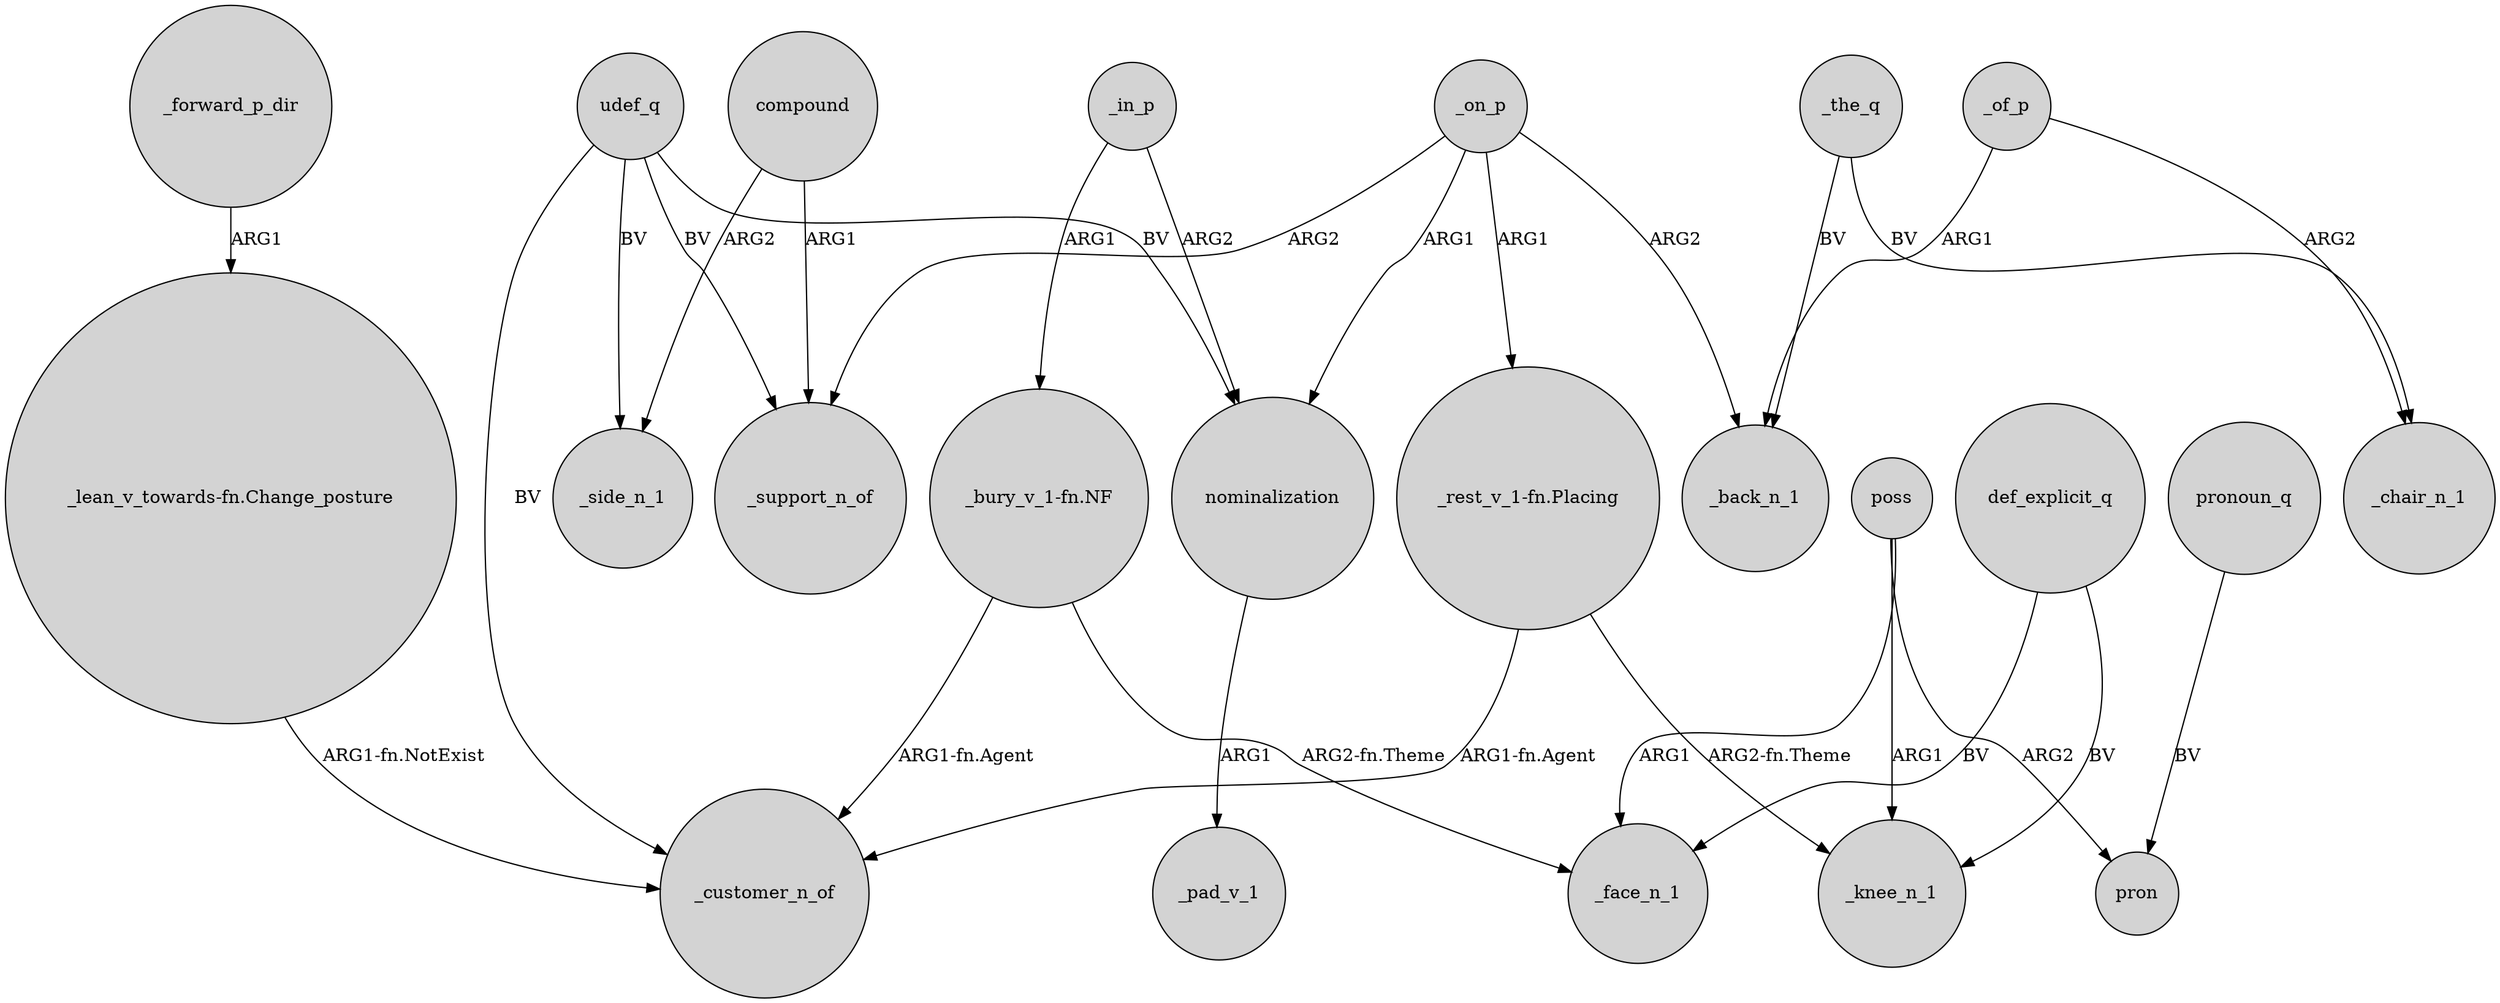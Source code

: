 digraph {
	node [shape=circle style=filled]
	"_rest_v_1-fn.Placing" -> _customer_n_of [label="ARG1-fn.Agent"]
	_on_p -> _back_n_1 [label=ARG2]
	poss -> pron [label=ARG2]
	_on_p -> _support_n_of [label=ARG2]
	def_explicit_q -> _face_n_1 [label=BV]
	_forward_p_dir -> "_lean_v_towards-fn.Change_posture" [label=ARG1]
	_the_q -> _back_n_1 [label=BV]
	compound -> _support_n_of [label=ARG1]
	compound -> _side_n_1 [label=ARG2]
	poss -> _face_n_1 [label=ARG1]
	_on_p -> nominalization [label=ARG1]
	nominalization -> _pad_v_1 [label=ARG1]
	udef_q -> _side_n_1 [label=BV]
	_in_p -> "_bury_v_1-fn.NF" [label=ARG1]
	"_lean_v_towards-fn.Change_posture" -> _customer_n_of [label="ARG1-fn.NotExist"]
	"_bury_v_1-fn.NF" -> _customer_n_of [label="ARG1-fn.Agent"]
	_of_p -> _back_n_1 [label=ARG1]
	pronoun_q -> pron [label=BV]
	"_rest_v_1-fn.Placing" -> _knee_n_1 [label="ARG2-fn.Theme"]
	udef_q -> _customer_n_of [label=BV]
	udef_q -> nominalization [label=BV]
	def_explicit_q -> _knee_n_1 [label=BV]
	_on_p -> "_rest_v_1-fn.Placing" [label=ARG1]
	udef_q -> _support_n_of [label=BV]
	"_bury_v_1-fn.NF" -> _face_n_1 [label="ARG2-fn.Theme"]
	_the_q -> _chair_n_1 [label=BV]
	poss -> _knee_n_1 [label=ARG1]
	_in_p -> nominalization [label=ARG2]
	_of_p -> _chair_n_1 [label=ARG2]
}
